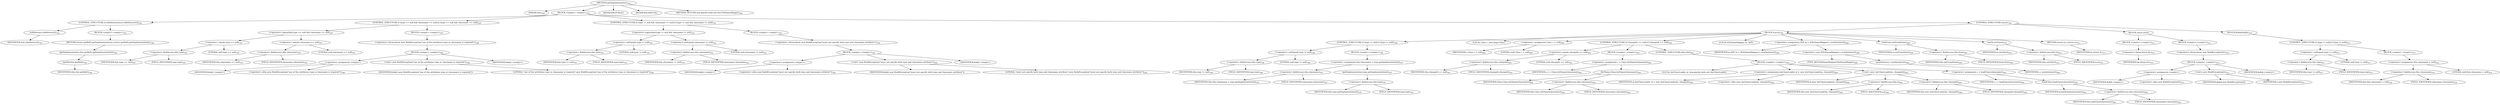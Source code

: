 digraph "getImplementation" {  
"257" [label = <(METHOD,getImplementation)<SUB>182</SUB>> ]
"40" [label = <(PARAM,this)<SUB>182</SUB>> ]
"258" [label = <(BLOCK,&lt;empty&gt;,&lt;empty&gt;)<SUB>182</SUB>> ]
"259" [label = <(CONTROL_STRUCTURE,if (isReference()),if (isReference()))<SUB>183</SUB>> ]
"260" [label = <(isReference,isReference())<SUB>183</SUB>> ]
"39" [label = <(IDENTIFIER,this,isReference())<SUB>183</SUB>> ]
"261" [label = <(BLOCK,&lt;empty&gt;,&lt;empty&gt;)<SUB>183</SUB>> ]
"262" [label = <(RETURN,return getRef().getImplementation();,return getRef().getImplementation();)<SUB>184</SUB>> ]
"263" [label = <(getImplementation,this.getRef().getImplementation())<SUB>184</SUB>> ]
"264" [label = <(getRef,this.getRef())<SUB>184</SUB>> ]
"41" [label = <(IDENTIFIER,this,this.getRef())<SUB>184</SUB>> ]
"265" [label = <(CONTROL_STRUCTURE,if (type == null &amp;&amp; classname == null),if (type == null &amp;&amp; classname == null))<SUB>187</SUB>> ]
"266" [label = <(&lt;operator&gt;.logicalAnd,type == null &amp;&amp; classname == null)<SUB>187</SUB>> ]
"267" [label = <(&lt;operator&gt;.equals,type == null)<SUB>187</SUB>> ]
"268" [label = <(&lt;operator&gt;.fieldAccess,this.type)<SUB>187</SUB>> ]
"269" [label = <(IDENTIFIER,this,type == null)<SUB>187</SUB>> ]
"270" [label = <(FIELD_IDENTIFIER,type,type)<SUB>187</SUB>> ]
"271" [label = <(LITERAL,null,type == null)<SUB>187</SUB>> ]
"272" [label = <(&lt;operator&gt;.equals,classname == null)<SUB>187</SUB>> ]
"273" [label = <(&lt;operator&gt;.fieldAccess,this.classname)<SUB>187</SUB>> ]
"274" [label = <(IDENTIFIER,this,classname == null)<SUB>187</SUB>> ]
"275" [label = <(FIELD_IDENTIFIER,classname,classname)<SUB>187</SUB>> ]
"276" [label = <(LITERAL,null,classname == null)<SUB>187</SUB>> ]
"277" [label = <(BLOCK,&lt;empty&gt;,&lt;empty&gt;)<SUB>187</SUB>> ]
"278" [label = <(&lt;operator&gt;.throw,throw new BuildException(&quot;one of the attributes type or classname is required&quot;);)<SUB>188</SUB>> ]
"279" [label = <(BLOCK,&lt;empty&gt;,&lt;empty&gt;)<SUB>188</SUB>> ]
"280" [label = <(&lt;operator&gt;.assignment,&lt;empty&gt;)> ]
"281" [label = <(IDENTIFIER,$obj1,&lt;empty&gt;)> ]
"282" [label = <(&lt;operator&gt;.alloc,new BuildException(&quot;one of the attributes type or classname is required&quot;))<SUB>188</SUB>> ]
"283" [label = <(&lt;init&gt;,new BuildException(&quot;one of the attributes type or classname is required&quot;))<SUB>188</SUB>> ]
"284" [label = <(IDENTIFIER,$obj1,new BuildException(&quot;one of the attributes type or classname is required&quot;))> ]
"285" [label = <(LITERAL,&quot;one of the attributes type or classname is required&quot;,new BuildException(&quot;one of the attributes type or classname is required&quot;))<SUB>188</SUB>> ]
"286" [label = <(IDENTIFIER,$obj1,&lt;empty&gt;)> ]
"287" [label = <(CONTROL_STRUCTURE,if (type != null &amp;&amp; classname != null),if (type != null &amp;&amp; classname != null))<SUB>191</SUB>> ]
"288" [label = <(&lt;operator&gt;.logicalAnd,type != null &amp;&amp; classname != null)<SUB>191</SUB>> ]
"289" [label = <(&lt;operator&gt;.notEquals,type != null)<SUB>191</SUB>> ]
"290" [label = <(&lt;operator&gt;.fieldAccess,this.type)<SUB>191</SUB>> ]
"291" [label = <(IDENTIFIER,this,type != null)<SUB>191</SUB>> ]
"292" [label = <(FIELD_IDENTIFIER,type,type)<SUB>191</SUB>> ]
"293" [label = <(LITERAL,null,type != null)<SUB>191</SUB>> ]
"294" [label = <(&lt;operator&gt;.notEquals,classname != null)<SUB>191</SUB>> ]
"295" [label = <(&lt;operator&gt;.fieldAccess,this.classname)<SUB>191</SUB>> ]
"296" [label = <(IDENTIFIER,this,classname != null)<SUB>191</SUB>> ]
"297" [label = <(FIELD_IDENTIFIER,classname,classname)<SUB>191</SUB>> ]
"298" [label = <(LITERAL,null,classname != null)<SUB>191</SUB>> ]
"299" [label = <(BLOCK,&lt;empty&gt;,&lt;empty&gt;)<SUB>191</SUB>> ]
"300" [label = <(&lt;operator&gt;.throw,throw new BuildException(&quot;must not specify both type and classname attribute&quot;);)<SUB>192</SUB>> ]
"301" [label = <(BLOCK,&lt;empty&gt;,&lt;empty&gt;)<SUB>192</SUB>> ]
"302" [label = <(&lt;operator&gt;.assignment,&lt;empty&gt;)> ]
"303" [label = <(IDENTIFIER,$obj2,&lt;empty&gt;)> ]
"304" [label = <(&lt;operator&gt;.alloc,new BuildException(&quot;must not specify both type and classname attribute&quot;))<SUB>192</SUB>> ]
"305" [label = <(&lt;init&gt;,new BuildException(&quot;must not specify both type and classname attribute&quot;))<SUB>192</SUB>> ]
"306" [label = <(IDENTIFIER,$obj2,new BuildException(&quot;must not specify both type and classname attribute&quot;))> ]
"307" [label = <(LITERAL,&quot;must not specify both type and classname attribute&quot;,new BuildException(&quot;must not specify both type and classname attribute&quot;))<SUB>192</SUB>> ]
"308" [label = <(IDENTIFIER,$obj2,&lt;empty&gt;)> ]
"309" [label = <(CONTROL_STRUCTURE,try,try)<SUB>195</SUB>> ]
"310" [label = <(BLOCK,try,try)<SUB>195</SUB>> ]
"311" [label = <(CONTROL_STRUCTURE,if (type != null),if (type != null))<SUB>196</SUB>> ]
"312" [label = <(&lt;operator&gt;.notEquals,type != null)<SUB>196</SUB>> ]
"313" [label = <(&lt;operator&gt;.fieldAccess,this.type)<SUB>196</SUB>> ]
"314" [label = <(IDENTIFIER,this,type != null)<SUB>196</SUB>> ]
"315" [label = <(FIELD_IDENTIFIER,type,type)<SUB>196</SUB>> ]
"316" [label = <(LITERAL,null,type != null)<SUB>196</SUB>> ]
"317" [label = <(BLOCK,&lt;empty&gt;,&lt;empty&gt;)<SUB>196</SUB>> ]
"318" [label = <(&lt;operator&gt;.assignment,this.classname = type.getImplementation())<SUB>197</SUB>> ]
"319" [label = <(&lt;operator&gt;.fieldAccess,this.classname)<SUB>197</SUB>> ]
"320" [label = <(IDENTIFIER,this,this.classname = type.getImplementation())<SUB>197</SUB>> ]
"321" [label = <(FIELD_IDENTIFIER,classname,classname)<SUB>197</SUB>> ]
"322" [label = <(getImplementation,type.getImplementation())<SUB>197</SUB>> ]
"323" [label = <(&lt;operator&gt;.fieldAccess,this.type)<SUB>197</SUB>> ]
"324" [label = <(IDENTIFIER,this,type.getImplementation())<SUB>197</SUB>> ]
"325" [label = <(FIELD_IDENTIFIER,type,type)<SUB>197</SUB>> ]
"326" [label = <(LOCAL,Class c: java.lang.Class)> ]
"327" [label = <(&lt;operator&gt;.assignment,Class c = null)<SUB>200</SUB>> ]
"328" [label = <(IDENTIFIER,c,Class c = null)<SUB>200</SUB>> ]
"329" [label = <(LITERAL,null,Class c = null)<SUB>200</SUB>> ]
"330" [label = <(CONTROL_STRUCTURE,if (classpath == null),if (classpath == null))<SUB>201</SUB>> ]
"331" [label = <(&lt;operator&gt;.equals,classpath == null)<SUB>201</SUB>> ]
"332" [label = <(&lt;operator&gt;.fieldAccess,this.classpath)<SUB>201</SUB>> ]
"333" [label = <(IDENTIFIER,this,classpath == null)<SUB>201</SUB>> ]
"334" [label = <(FIELD_IDENTIFIER,classpath,classpath)<SUB>201</SUB>> ]
"335" [label = <(LITERAL,null,classpath == null)<SUB>201</SUB>> ]
"336" [label = <(BLOCK,&lt;empty&gt;,&lt;empty&gt;)<SUB>201</SUB>> ]
"337" [label = <(&lt;operator&gt;.assignment,c = Class.forName(classname))<SUB>202</SUB>> ]
"338" [label = <(IDENTIFIER,c,c = Class.forName(classname))<SUB>202</SUB>> ]
"339" [label = <(forName,Class.forName(classname))<SUB>202</SUB>> ]
"340" [label = <(IDENTIFIER,Class,Class.forName(classname))<SUB>202</SUB>> ]
"341" [label = <(&lt;operator&gt;.fieldAccess,this.classname)<SUB>202</SUB>> ]
"342" [label = <(IDENTIFIER,this,Class.forName(classname))<SUB>202</SUB>> ]
"343" [label = <(FIELD_IDENTIFIER,classname,classname)<SUB>202</SUB>> ]
"344" [label = <(CONTROL_STRUCTURE,else,else)<SUB>203</SUB>> ]
"345" [label = <(BLOCK,&lt;empty&gt;,&lt;empty&gt;)<SUB>203</SUB>> ]
"43" [label = <(LOCAL,AntClassLoader al: org.apache.tools.ant.AntClassLoader)> ]
"346" [label = <(&lt;operator&gt;.assignment,AntClassLoader al = new AntClassLoader(p, classpath))<SUB>204</SUB>> ]
"347" [label = <(IDENTIFIER,al,AntClassLoader al = new AntClassLoader(p, classpath))<SUB>204</SUB>> ]
"348" [label = <(&lt;operator&gt;.alloc,new AntClassLoader(p, classpath))<SUB>204</SUB>> ]
"349" [label = <(&lt;init&gt;,new AntClassLoader(p, classpath))<SUB>204</SUB>> ]
"42" [label = <(IDENTIFIER,al,new AntClassLoader(p, classpath))<SUB>204</SUB>> ]
"350" [label = <(&lt;operator&gt;.fieldAccess,this.p)<SUB>204</SUB>> ]
"351" [label = <(IDENTIFIER,this,new AntClassLoader(p, classpath))<SUB>204</SUB>> ]
"352" [label = <(FIELD_IDENTIFIER,p,p)<SUB>204</SUB>> ]
"353" [label = <(&lt;operator&gt;.fieldAccess,this.classpath)<SUB>204</SUB>> ]
"354" [label = <(IDENTIFIER,this,new AntClassLoader(p, classpath))<SUB>204</SUB>> ]
"355" [label = <(FIELD_IDENTIFIER,classpath,classpath)<SUB>204</SUB>> ]
"356" [label = <(&lt;operator&gt;.assignment,c = loadClass(classname))<SUB>205</SUB>> ]
"357" [label = <(IDENTIFIER,c,c = loadClass(classname))<SUB>205</SUB>> ]
"358" [label = <(loadClass,loadClass(classname))<SUB>205</SUB>> ]
"359" [label = <(IDENTIFIER,al,loadClass(classname))<SUB>205</SUB>> ]
"360" [label = <(&lt;operator&gt;.fieldAccess,this.classname)<SUB>205</SUB>> ]
"361" [label = <(IDENTIFIER,this,loadClass(classname))<SUB>205</SUB>> ]
"362" [label = <(FIELD_IDENTIFIER,classname,classname)<SUB>205</SUB>> ]
"363" [label = <(LOCAL,FileNameMapper m: ANY)> ]
"364" [label = <(&lt;operator&gt;.assignment,ANY m = (FileNameMapper) c.newInstance())<SUB>208</SUB>> ]
"365" [label = <(IDENTIFIER,m,ANY m = (FileNameMapper) c.newInstance())<SUB>208</SUB>> ]
"366" [label = <(&lt;operator&gt;.cast,(FileNameMapper) c.newInstance())<SUB>208</SUB>> ]
"367" [label = <(TYPE_REF,FileNameMapper,FileNameMapper)<SUB>208</SUB>> ]
"368" [label = <(newInstance,c.newInstance())<SUB>208</SUB>> ]
"369" [label = <(IDENTIFIER,c,c.newInstance())<SUB>208</SUB>> ]
"370" [label = <(setFrom,setFrom(from))<SUB>209</SUB>> ]
"371" [label = <(IDENTIFIER,m,setFrom(from))<SUB>209</SUB>> ]
"372" [label = <(&lt;operator&gt;.fieldAccess,this.from)<SUB>209</SUB>> ]
"373" [label = <(IDENTIFIER,this,setFrom(from))<SUB>209</SUB>> ]
"374" [label = <(FIELD_IDENTIFIER,from,from)<SUB>209</SUB>> ]
"375" [label = <(setTo,setTo(to))<SUB>210</SUB>> ]
"376" [label = <(IDENTIFIER,m,setTo(to))<SUB>210</SUB>> ]
"377" [label = <(&lt;operator&gt;.fieldAccess,this.to)<SUB>210</SUB>> ]
"378" [label = <(IDENTIFIER,this,setTo(to))<SUB>210</SUB>> ]
"379" [label = <(FIELD_IDENTIFIER,to,to)<SUB>210</SUB>> ]
"380" [label = <(RETURN,return m;,return m;)<SUB>211</SUB>> ]
"381" [label = <(IDENTIFIER,m,return m;)<SUB>211</SUB>> ]
"382" [label = <(BLOCK,catch,catch)> ]
"383" [label = <(BLOCK,&lt;empty&gt;,&lt;empty&gt;)<SUB>212</SUB>> ]
"384" [label = <(&lt;operator&gt;.throw,throw be;)<SUB>213</SUB>> ]
"385" [label = <(IDENTIFIER,be,throw be;)<SUB>213</SUB>> ]
"386" [label = <(BLOCK,&lt;empty&gt;,&lt;empty&gt;)<SUB>214</SUB>> ]
"387" [label = <(&lt;operator&gt;.throw,throw new BuildException(t);)<SUB>215</SUB>> ]
"388" [label = <(BLOCK,&lt;empty&gt;,&lt;empty&gt;)<SUB>215</SUB>> ]
"389" [label = <(&lt;operator&gt;.assignment,&lt;empty&gt;)> ]
"390" [label = <(IDENTIFIER,$obj4,&lt;empty&gt;)> ]
"391" [label = <(&lt;operator&gt;.alloc,new BuildException(t))<SUB>215</SUB>> ]
"392" [label = <(&lt;init&gt;,new BuildException(t))<SUB>215</SUB>> ]
"393" [label = <(IDENTIFIER,$obj4,new BuildException(t))> ]
"394" [label = <(IDENTIFIER,t,new BuildException(t))<SUB>215</SUB>> ]
"395" [label = <(IDENTIFIER,$obj4,&lt;empty&gt;)> ]
"396" [label = <(BLOCK,finally,finally)<SUB>216</SUB>> ]
"397" [label = <(CONTROL_STRUCTURE,if (type != null),if (type != null))<SUB>217</SUB>> ]
"398" [label = <(&lt;operator&gt;.notEquals,type != null)<SUB>217</SUB>> ]
"399" [label = <(&lt;operator&gt;.fieldAccess,this.type)<SUB>217</SUB>> ]
"400" [label = <(IDENTIFIER,this,type != null)<SUB>217</SUB>> ]
"401" [label = <(FIELD_IDENTIFIER,type,type)<SUB>217</SUB>> ]
"402" [label = <(LITERAL,null,type != null)<SUB>217</SUB>> ]
"403" [label = <(BLOCK,&lt;empty&gt;,&lt;empty&gt;)<SUB>217</SUB>> ]
"404" [label = <(&lt;operator&gt;.assignment,this.classname = null)<SUB>218</SUB>> ]
"405" [label = <(&lt;operator&gt;.fieldAccess,this.classname)<SUB>218</SUB>> ]
"406" [label = <(IDENTIFIER,this,this.classname = null)<SUB>218</SUB>> ]
"407" [label = <(FIELD_IDENTIFIER,classname,classname)<SUB>218</SUB>> ]
"408" [label = <(LITERAL,null,this.classname = null)<SUB>218</SUB>> ]
"409" [label = <(MODIFIER,PUBLIC)> ]
"410" [label = <(MODIFIER,VIRTUAL)> ]
"411" [label = <(METHOD_RETURN,org.apache.tools.ant.util.FileNameMapper)<SUB>182</SUB>> ]
  "257" -> "40" 
  "257" -> "258" 
  "257" -> "409" 
  "257" -> "410" 
  "257" -> "411" 
  "258" -> "259" 
  "258" -> "265" 
  "258" -> "287" 
  "258" -> "309" 
  "259" -> "260" 
  "259" -> "261" 
  "260" -> "39" 
  "261" -> "262" 
  "262" -> "263" 
  "263" -> "264" 
  "264" -> "41" 
  "265" -> "266" 
  "265" -> "277" 
  "266" -> "267" 
  "266" -> "272" 
  "267" -> "268" 
  "267" -> "271" 
  "268" -> "269" 
  "268" -> "270" 
  "272" -> "273" 
  "272" -> "276" 
  "273" -> "274" 
  "273" -> "275" 
  "277" -> "278" 
  "278" -> "279" 
  "279" -> "280" 
  "279" -> "283" 
  "279" -> "286" 
  "280" -> "281" 
  "280" -> "282" 
  "283" -> "284" 
  "283" -> "285" 
  "287" -> "288" 
  "287" -> "299" 
  "288" -> "289" 
  "288" -> "294" 
  "289" -> "290" 
  "289" -> "293" 
  "290" -> "291" 
  "290" -> "292" 
  "294" -> "295" 
  "294" -> "298" 
  "295" -> "296" 
  "295" -> "297" 
  "299" -> "300" 
  "300" -> "301" 
  "301" -> "302" 
  "301" -> "305" 
  "301" -> "308" 
  "302" -> "303" 
  "302" -> "304" 
  "305" -> "306" 
  "305" -> "307" 
  "309" -> "310" 
  "309" -> "382" 
  "309" -> "396" 
  "310" -> "311" 
  "310" -> "326" 
  "310" -> "327" 
  "310" -> "330" 
  "310" -> "363" 
  "310" -> "364" 
  "310" -> "370" 
  "310" -> "375" 
  "310" -> "380" 
  "311" -> "312" 
  "311" -> "317" 
  "312" -> "313" 
  "312" -> "316" 
  "313" -> "314" 
  "313" -> "315" 
  "317" -> "318" 
  "318" -> "319" 
  "318" -> "322" 
  "319" -> "320" 
  "319" -> "321" 
  "322" -> "323" 
  "323" -> "324" 
  "323" -> "325" 
  "327" -> "328" 
  "327" -> "329" 
  "330" -> "331" 
  "330" -> "336" 
  "330" -> "344" 
  "331" -> "332" 
  "331" -> "335" 
  "332" -> "333" 
  "332" -> "334" 
  "336" -> "337" 
  "337" -> "338" 
  "337" -> "339" 
  "339" -> "340" 
  "339" -> "341" 
  "341" -> "342" 
  "341" -> "343" 
  "344" -> "345" 
  "345" -> "43" 
  "345" -> "346" 
  "345" -> "349" 
  "345" -> "356" 
  "346" -> "347" 
  "346" -> "348" 
  "349" -> "42" 
  "349" -> "350" 
  "349" -> "353" 
  "350" -> "351" 
  "350" -> "352" 
  "353" -> "354" 
  "353" -> "355" 
  "356" -> "357" 
  "356" -> "358" 
  "358" -> "359" 
  "358" -> "360" 
  "360" -> "361" 
  "360" -> "362" 
  "364" -> "365" 
  "364" -> "366" 
  "366" -> "367" 
  "366" -> "368" 
  "368" -> "369" 
  "370" -> "371" 
  "370" -> "372" 
  "372" -> "373" 
  "372" -> "374" 
  "375" -> "376" 
  "375" -> "377" 
  "377" -> "378" 
  "377" -> "379" 
  "380" -> "381" 
  "382" -> "383" 
  "382" -> "386" 
  "383" -> "384" 
  "384" -> "385" 
  "386" -> "387" 
  "387" -> "388" 
  "388" -> "389" 
  "388" -> "392" 
  "388" -> "395" 
  "389" -> "390" 
  "389" -> "391" 
  "392" -> "393" 
  "392" -> "394" 
  "396" -> "397" 
  "397" -> "398" 
  "397" -> "403" 
  "398" -> "399" 
  "398" -> "402" 
  "399" -> "400" 
  "399" -> "401" 
  "403" -> "404" 
  "404" -> "405" 
  "404" -> "408" 
  "405" -> "406" 
  "405" -> "407" 
}
